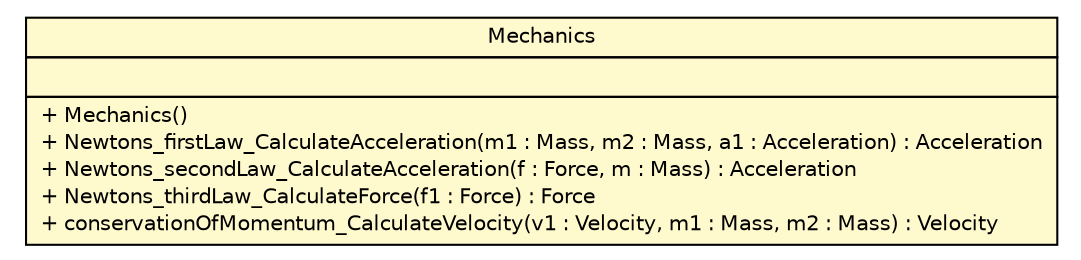 #!/usr/local/bin/dot
#
# Class diagram 
# Generated by UMLGraph version R5_6 (http://www.umlgraph.org/)
#

digraph G {
	edge [fontname="Helvetica",fontsize=10,labelfontname="Helvetica",labelfontsize=10];
	node [fontname="Helvetica",fontsize=10,shape=plaintext];
	nodesep=0.25;
	ranksep=0.5;
	// world.physics.Mechanics
	c12445 [label=<<table title="world.physics.Mechanics" border="0" cellborder="1" cellspacing="0" cellpadding="2" port="p" bgcolor="lemonChiffon" href="./Mechanics.html">
		<tr><td><table border="0" cellspacing="0" cellpadding="1">
<tr><td align="center" balign="center"> Mechanics </td></tr>
		</table></td></tr>
		<tr><td><table border="0" cellspacing="0" cellpadding="1">
<tr><td align="left" balign="left">  </td></tr>
		</table></td></tr>
		<tr><td><table border="0" cellspacing="0" cellpadding="1">
<tr><td align="left" balign="left"> + Mechanics() </td></tr>
<tr><td align="left" balign="left"> + Newtons_firstLaw_CalculateAcceleration(m1 : Mass, m2 : Mass, a1 : Acceleration) : Acceleration </td></tr>
<tr><td align="left" balign="left"> + Newtons_secondLaw_CalculateAcceleration(f : Force, m : Mass) : Acceleration </td></tr>
<tr><td align="left" balign="left"> + Newtons_thirdLaw_CalculateForce(f1 : Force) : Force </td></tr>
<tr><td align="left" balign="left"> + conservationOfMomentum_CalculateVelocity(v1 : Velocity, m1 : Mass, m2 : Mass) : Velocity </td></tr>
		</table></td></tr>
		</table>>, URL="./Mechanics.html", fontname="Helvetica", fontcolor="black", fontsize=10.0];
}

